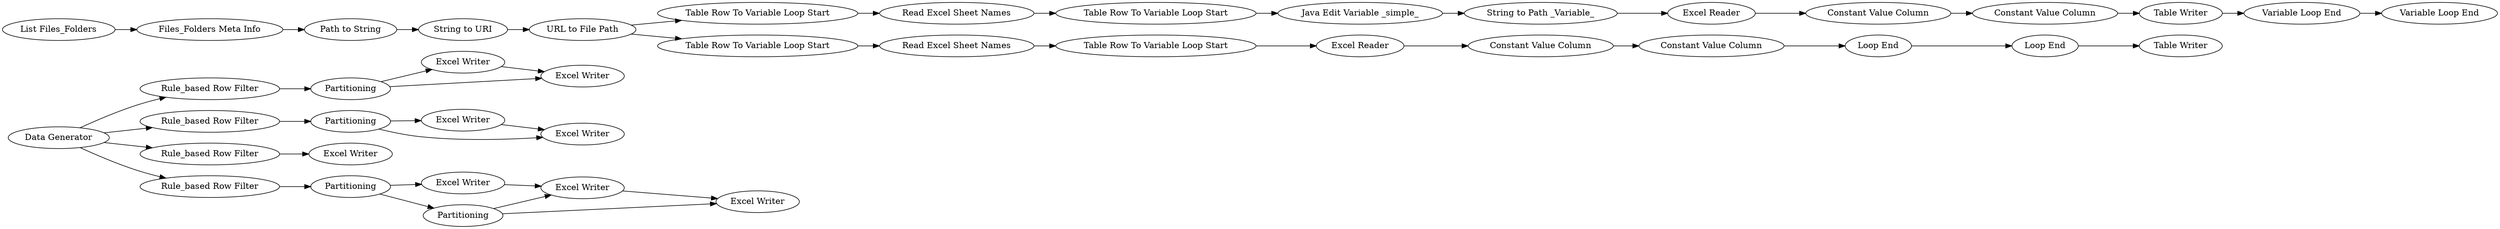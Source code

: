 digraph {
	1 [label="Data Generator"]
	3 [label="Rule_based Row Filter"]
	4 [label="Rule_based Row Filter"]
	6 [label="Rule_based Row Filter"]
	9 [label="Rule_based Row Filter"]
	10 [label="Excel Writer"]
	11 [label="Excel Writer"]
	12 [label="Excel Writer"]
	13 [label="Excel Writer"]
	14 [label="Excel Writer"]
	125 [label=Partitioning]
	126 [label=Partitioning]
	127 [label="Excel Writer"]
	128 [label=Partitioning]
	129 [label=Partitioning]
	130 [label="Excel Writer"]
	131 [label="Excel Writer"]
	133 [label="String to URI"]
	162 [label="URL to File Path"]
	170 [label="List Files_Folders"]
	179 [label="Files_Folders Meta Info"]
	185 [label="Path to String"]
	186 [label="Read Excel Sheet Names"]
	188 [label="Excel Reader"]
	191 [label="Constant Value Column"]
	192 [label="Constant Value Column"]
	193 [label="Java Edit Variable _simple_"]
	195 [label="String to Path _Variable_"]
	197 [label="Variable Loop End"]
	198 [label="Variable Loop End"]
	199 [label="Excel Reader"]
	200 [label="Constant Value Column"]
	203 [label="Read Excel Sheet Names"]
	206 [label="Constant Value Column"]
	213 [label="Table Row To Variable Loop Start"]
	214 [label="Table Row To Variable Loop Start"]
	215 [label="Table Writer"]
	216 [label="Table Row To Variable Loop Start"]
	217 [label="Table Row To Variable Loop Start"]
	218 [label="Loop End"]
	219 [label="Loop End"]
	220 [label="Table Writer"]
	1 -> 3
	1 -> 4
	1 -> 6
	1 -> 9
	3 -> 125
	4 -> 126
	6 -> 11
	9 -> 128
	10 -> 130
	12 -> 127
	13 -> 14
	125 -> 13
	125 -> 14
	126 -> 127
	126 -> 12
	128 -> 129
	128 -> 10
	129 -> 131
	129 -> 130
	130 -> 131
	133 -> 162
	162 -> 213
	162 -> 216
	170 -> 179
	179 -> 185
	185 -> 133
	186 -> 214
	188 -> 191
	191 -> 192
	192 -> 215
	193 -> 195
	195 -> 188
	197 -> 198
	199 -> 200
	200 -> 206
	203 -> 217
	206 -> 218
	213 -> 186
	214 -> 193
	215 -> 197
	216 -> 203
	217 -> 199
	218 -> 219
	219 -> 220
	rankdir=LR
}
